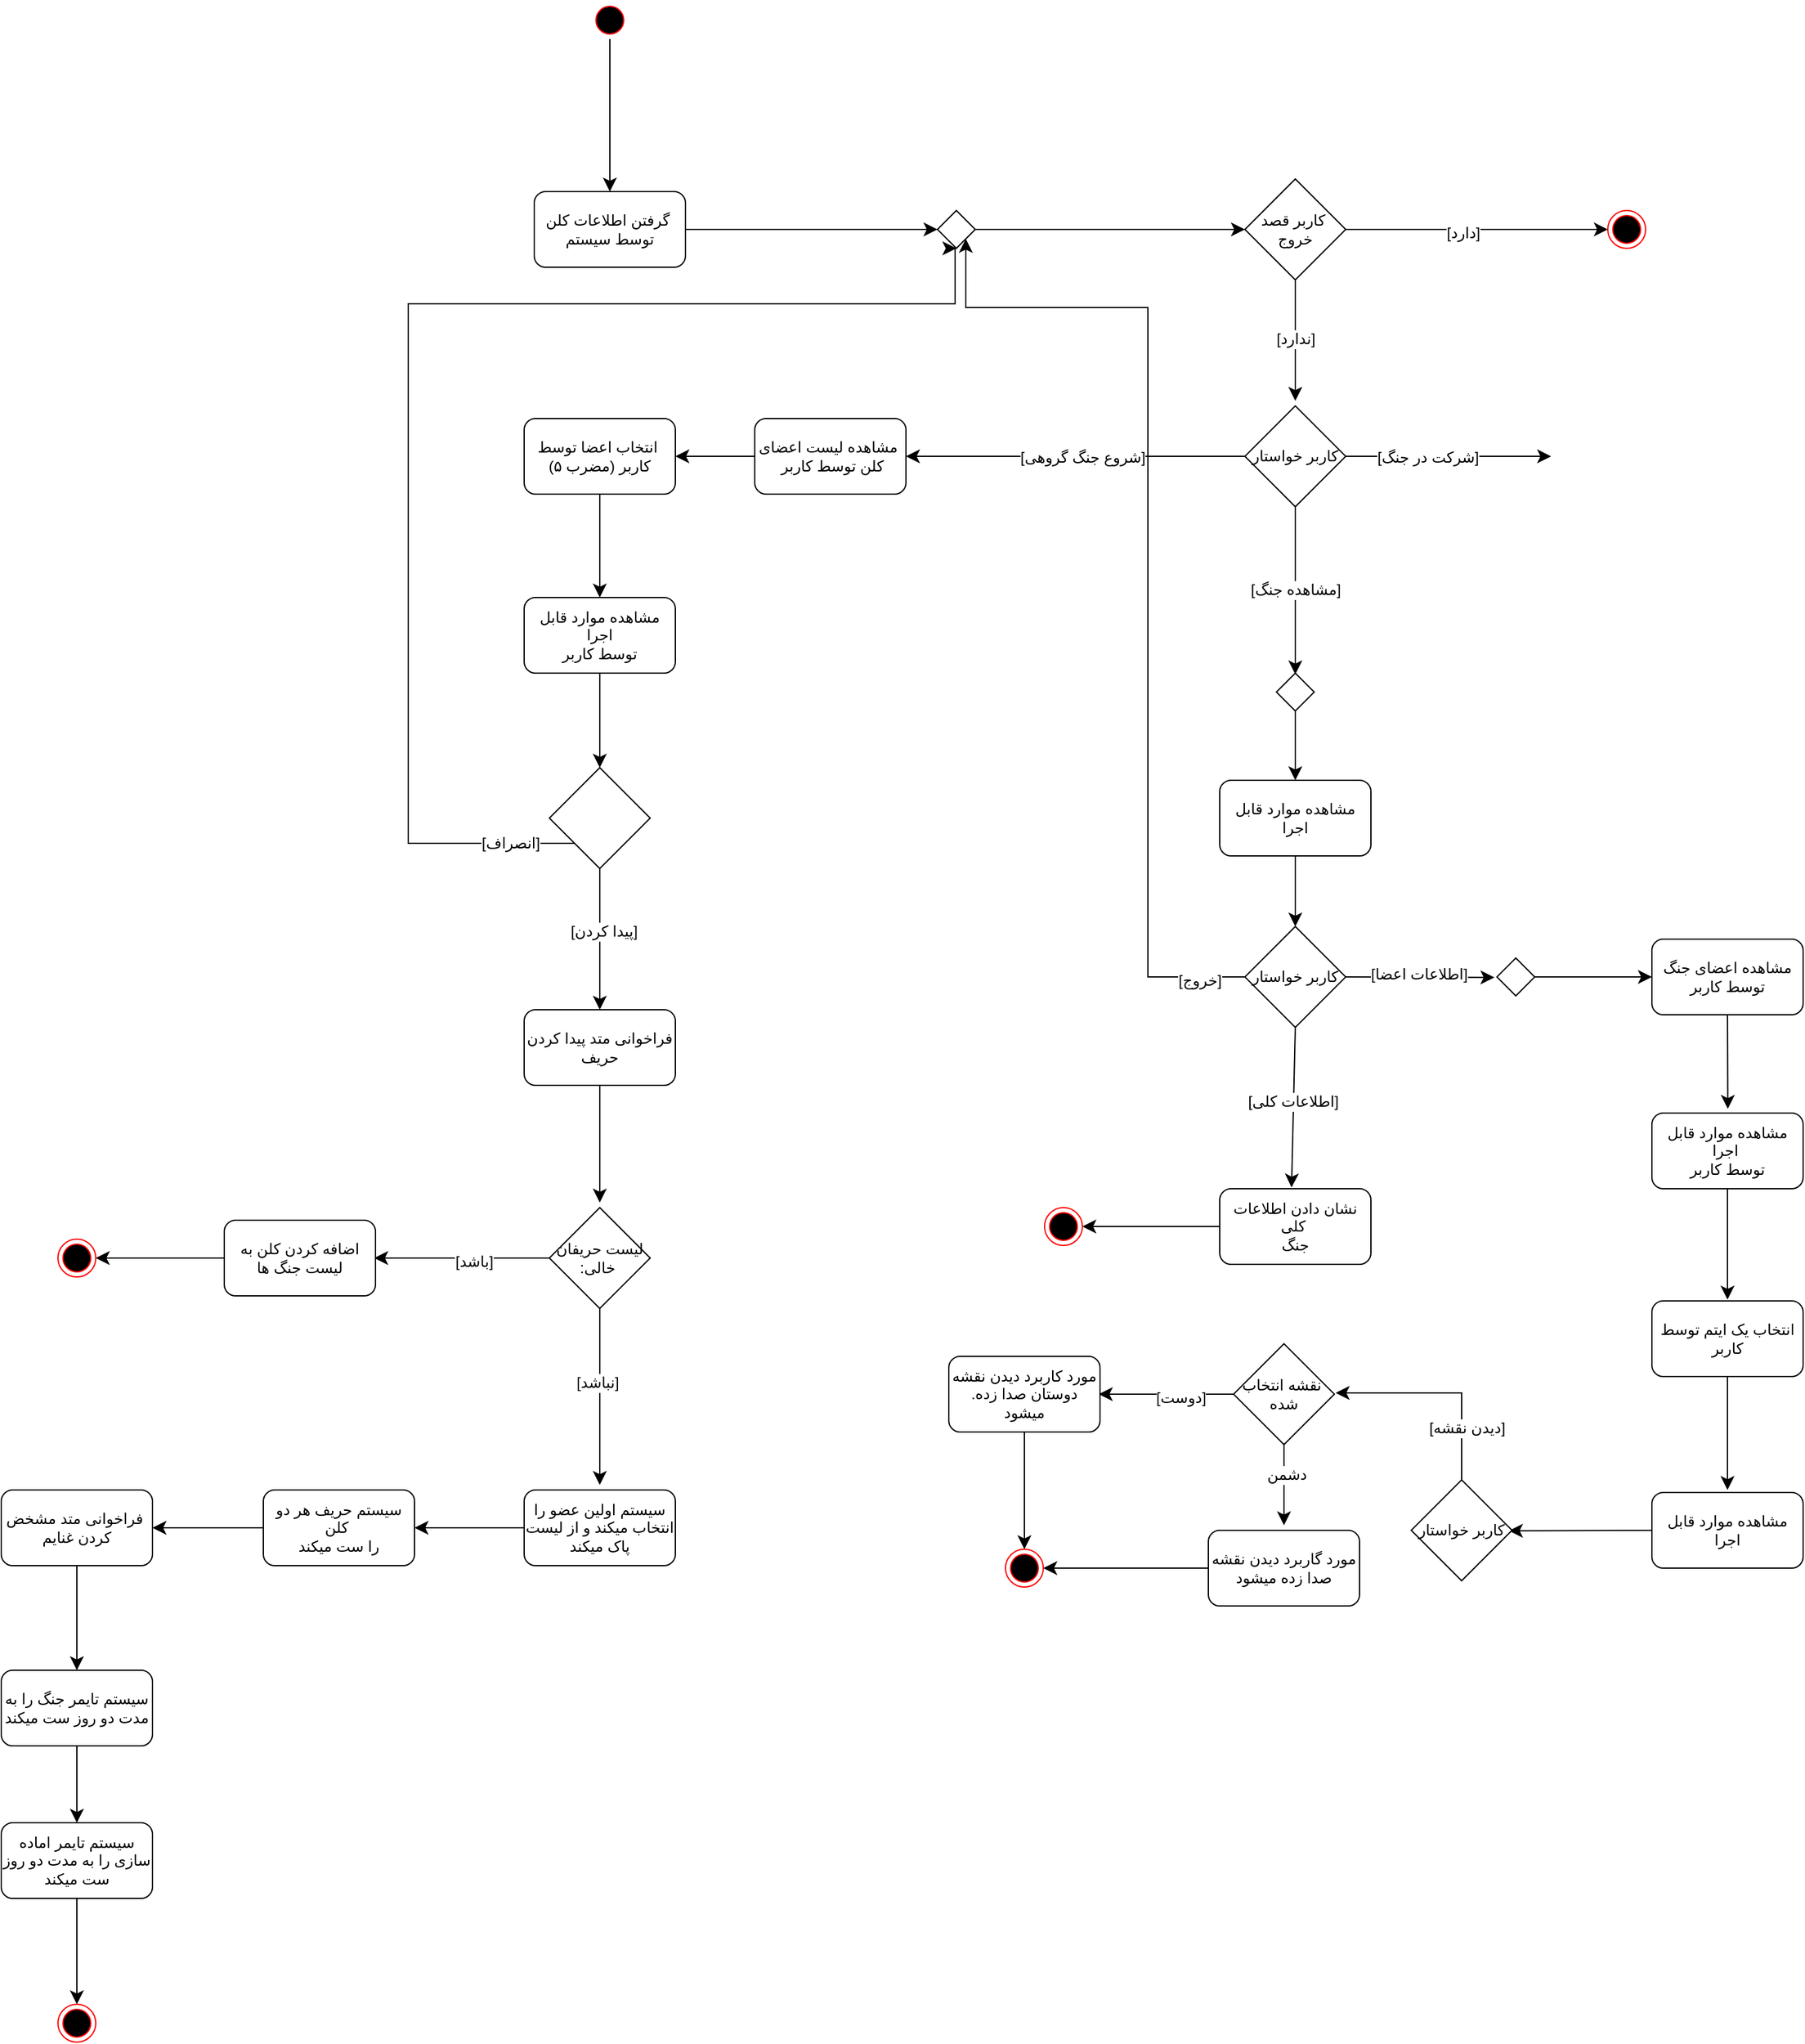 <mxfile version="24.8.6" pages="4">
  <diagram id="P7tXlXwVU7sVLnKO-C5T" name="Page-4">
    <mxGraphModel dx="3458" dy="2045" grid="0" gridSize="10" guides="1" tooltips="1" connect="1" arrows="1" fold="1" page="0" pageScale="1" pageWidth="850" pageHeight="1100" math="0" shadow="0">
      <root>
        <mxCell id="0" />
        <mxCell id="1" parent="0" />
        <mxCell id="JlS-tcVNOVCzt9gDtFWv-38" style="edgeStyle=none;curved=1;rounded=0;orthogonalLoop=1;jettySize=auto;html=1;exitX=1;exitY=0.5;exitDx=0;exitDy=0;entryX=0;entryY=0.5;entryDx=0;entryDy=0;fontSize=12;startSize=8;endSize=8;" edge="1" parent="1" source="JlS-tcVNOVCzt9gDtFWv-1" target="JlS-tcVNOVCzt9gDtFWv-8">
          <mxGeometry relative="1" as="geometry" />
        </mxCell>
        <mxCell id="JlS-tcVNOVCzt9gDtFWv-1" value="گرفتن اطلاعات کلن&amp;nbsp;&lt;div&gt;توسط سیستم&lt;/div&gt;" style="rounded=1;whiteSpace=wrap;html=1;" vertex="1" parent="1">
          <mxGeometry x="-529" y="-108" width="120" height="60" as="geometry" />
        </mxCell>
        <mxCell id="JlS-tcVNOVCzt9gDtFWv-12" style="edgeStyle=none;curved=1;rounded=0;orthogonalLoop=1;jettySize=auto;html=1;exitX=0.5;exitY=1;exitDx=0;exitDy=0;fontSize=12;startSize=8;endSize=8;" edge="1" parent="1" source="JlS-tcVNOVCzt9gDtFWv-2">
          <mxGeometry relative="1" as="geometry">
            <mxPoint x="75" y="58" as="targetPoint" />
          </mxGeometry>
        </mxCell>
        <mxCell id="JlS-tcVNOVCzt9gDtFWv-13" value="[ندارد]" style="edgeLabel;html=1;align=center;verticalAlign=middle;resizable=0;points=[];fontSize=12;" vertex="1" connectable="0" parent="JlS-tcVNOVCzt9gDtFWv-12">
          <mxGeometry x="-0.031" y="1" relative="1" as="geometry">
            <mxPoint x="-1" as="offset" />
          </mxGeometry>
        </mxCell>
        <mxCell id="JlS-tcVNOVCzt9gDtFWv-14" style="edgeStyle=none;curved=1;rounded=0;orthogonalLoop=1;jettySize=auto;html=1;exitX=1;exitY=0.5;exitDx=0;exitDy=0;fontSize=12;startSize=8;endSize=8;entryX=0;entryY=0.5;entryDx=0;entryDy=0;" edge="1" parent="1" source="JlS-tcVNOVCzt9gDtFWv-2" target="JlS-tcVNOVCzt9gDtFWv-6">
          <mxGeometry relative="1" as="geometry">
            <mxPoint x="183" y="57" as="targetPoint" />
          </mxGeometry>
        </mxCell>
        <mxCell id="JlS-tcVNOVCzt9gDtFWv-17" value="[دارد]" style="edgeLabel;html=1;align=center;verticalAlign=middle;resizable=0;points=[];fontSize=12;" vertex="1" connectable="0" parent="JlS-tcVNOVCzt9gDtFWv-14">
          <mxGeometry x="-0.11" y="-3" relative="1" as="geometry">
            <mxPoint as="offset" />
          </mxGeometry>
        </mxCell>
        <mxCell id="JlS-tcVNOVCzt9gDtFWv-2" value="کاربر قصد&amp;nbsp;&lt;div&gt;خروج&lt;/div&gt;" style="rhombus;whiteSpace=wrap;html=1;" vertex="1" parent="1">
          <mxGeometry x="35" y="-118" width="80" height="80" as="geometry" />
        </mxCell>
        <mxCell id="JlS-tcVNOVCzt9gDtFWv-10" style="edgeStyle=none;curved=1;rounded=0;orthogonalLoop=1;jettySize=auto;html=1;exitX=0.5;exitY=1;exitDx=0;exitDy=0;entryX=0.5;entryY=0;entryDx=0;entryDy=0;fontSize=12;startSize=8;endSize=8;" edge="1" parent="1" source="JlS-tcVNOVCzt9gDtFWv-3" target="JlS-tcVNOVCzt9gDtFWv-1">
          <mxGeometry relative="1" as="geometry" />
        </mxCell>
        <mxCell id="JlS-tcVNOVCzt9gDtFWv-3" value="" style="ellipse;html=1;shape=startState;fillColor=#000000;strokeColor=#ff0000;" vertex="1" parent="1">
          <mxGeometry x="-484" y="-259" width="30" height="30" as="geometry" />
        </mxCell>
        <mxCell id="JlS-tcVNOVCzt9gDtFWv-6" value="" style="ellipse;html=1;shape=endState;fillColor=#000000;strokeColor=#ff0000;" vertex="1" parent="1">
          <mxGeometry x="323" y="-93" width="30" height="30" as="geometry" />
        </mxCell>
        <mxCell id="JlS-tcVNOVCzt9gDtFWv-39" style="edgeStyle=none;curved=1;rounded=0;orthogonalLoop=1;jettySize=auto;html=1;exitX=1;exitY=0.5;exitDx=0;exitDy=0;fontSize=12;startSize=8;endSize=8;" edge="1" parent="1" source="JlS-tcVNOVCzt9gDtFWv-8" target="JlS-tcVNOVCzt9gDtFWv-2">
          <mxGeometry relative="1" as="geometry" />
        </mxCell>
        <mxCell id="JlS-tcVNOVCzt9gDtFWv-8" value="" style="rhombus;" vertex="1" parent="1">
          <mxGeometry x="-209" y="-93" width="30" height="30" as="geometry" />
        </mxCell>
        <mxCell id="JlS-tcVNOVCzt9gDtFWv-28" style="edgeStyle=none;curved=1;rounded=0;orthogonalLoop=1;jettySize=auto;html=1;exitX=0;exitY=0.5;exitDx=0;exitDy=0;entryX=1;entryY=0.5;entryDx=0;entryDy=0;fontSize=12;startSize=8;endSize=8;" edge="1" parent="1" source="JlS-tcVNOVCzt9gDtFWv-11" target="JlS-tcVNOVCzt9gDtFWv-27">
          <mxGeometry relative="1" as="geometry" />
        </mxCell>
        <mxCell id="JlS-tcVNOVCzt9gDtFWv-11" value="مشاهده لیست اعضای&amp;nbsp;&lt;div&gt;&amp;nbsp;کلن توسط کاربر&lt;/div&gt;" style="rounded=1;whiteSpace=wrap;html=1;" vertex="1" parent="1">
          <mxGeometry x="-354" y="72" width="120" height="60" as="geometry" />
        </mxCell>
        <mxCell id="JlS-tcVNOVCzt9gDtFWv-20" style="edgeStyle=none;curved=1;rounded=0;orthogonalLoop=1;jettySize=auto;html=1;exitX=0;exitY=0.5;exitDx=0;exitDy=0;fontSize=12;startSize=8;endSize=8;entryX=1;entryY=0.5;entryDx=0;entryDy=0;" edge="1" parent="1" source="JlS-tcVNOVCzt9gDtFWv-19" target="JlS-tcVNOVCzt9gDtFWv-11">
          <mxGeometry relative="1" as="geometry">
            <mxPoint x="-113" y="102" as="targetPoint" />
          </mxGeometry>
        </mxCell>
        <mxCell id="JlS-tcVNOVCzt9gDtFWv-21" value="[شروع جنگ گروهی]" style="edgeLabel;html=1;align=center;verticalAlign=middle;resizable=0;points=[];fontSize=12;" vertex="1" connectable="0" parent="JlS-tcVNOVCzt9gDtFWv-20">
          <mxGeometry x="-0.041" y="1" relative="1" as="geometry">
            <mxPoint as="offset" />
          </mxGeometry>
        </mxCell>
        <mxCell id="JlS-tcVNOVCzt9gDtFWv-22" style="edgeStyle=none;curved=1;rounded=0;orthogonalLoop=1;jettySize=auto;html=1;exitX=0.5;exitY=1;exitDx=0;exitDy=0;fontSize=12;startSize=8;endSize=8;" edge="1" parent="1" source="JlS-tcVNOVCzt9gDtFWv-19">
          <mxGeometry relative="1" as="geometry">
            <mxPoint x="75" y="275" as="targetPoint" />
          </mxGeometry>
        </mxCell>
        <mxCell id="JlS-tcVNOVCzt9gDtFWv-23" value="[مشاهده جنگ]" style="edgeLabel;html=1;align=center;verticalAlign=middle;resizable=0;points=[];fontSize=12;" vertex="1" connectable="0" parent="JlS-tcVNOVCzt9gDtFWv-22">
          <mxGeometry x="-0.007" relative="1" as="geometry">
            <mxPoint as="offset" />
          </mxGeometry>
        </mxCell>
        <mxCell id="JlS-tcVNOVCzt9gDtFWv-24" style="edgeStyle=none;curved=1;rounded=0;orthogonalLoop=1;jettySize=auto;html=1;exitX=1;exitY=0.5;exitDx=0;exitDy=0;fontSize=12;startSize=8;endSize=8;" edge="1" parent="1" source="JlS-tcVNOVCzt9gDtFWv-19">
          <mxGeometry relative="1" as="geometry">
            <mxPoint x="278" y="102" as="targetPoint" />
          </mxGeometry>
        </mxCell>
        <mxCell id="JlS-tcVNOVCzt9gDtFWv-25" value="[شرکت در جنگ]" style="edgeLabel;html=1;align=center;verticalAlign=middle;resizable=0;points=[];fontSize=12;" vertex="1" connectable="0" parent="JlS-tcVNOVCzt9gDtFWv-24">
          <mxGeometry x="-0.203" y="-1" relative="1" as="geometry">
            <mxPoint as="offset" />
          </mxGeometry>
        </mxCell>
        <mxCell id="JlS-tcVNOVCzt9gDtFWv-19" value="کاربر خواستار" style="rhombus;whiteSpace=wrap;html=1;" vertex="1" parent="1">
          <mxGeometry x="35" y="62" width="80" height="80" as="geometry" />
        </mxCell>
        <mxCell id="JlS-tcVNOVCzt9gDtFWv-30" style="edgeStyle=none;curved=1;rounded=0;orthogonalLoop=1;jettySize=auto;html=1;exitX=0.5;exitY=1;exitDx=0;exitDy=0;entryX=0.5;entryY=0;entryDx=0;entryDy=0;fontSize=12;startSize=8;endSize=8;" edge="1" parent="1" source="JlS-tcVNOVCzt9gDtFWv-27" target="JlS-tcVNOVCzt9gDtFWv-29">
          <mxGeometry relative="1" as="geometry" />
        </mxCell>
        <mxCell id="JlS-tcVNOVCzt9gDtFWv-27" value="انتخاب اعضا توسط&amp;nbsp;&lt;div&gt;کاربر (مضرب ۵)&lt;/div&gt;" style="rounded=1;whiteSpace=wrap;html=1;" vertex="1" parent="1">
          <mxGeometry x="-537" y="72" width="120" height="60" as="geometry" />
        </mxCell>
        <mxCell id="JlS-tcVNOVCzt9gDtFWv-32" style="edgeStyle=none;curved=1;rounded=0;orthogonalLoop=1;jettySize=auto;html=1;exitX=0.5;exitY=1;exitDx=0;exitDy=0;entryX=0.5;entryY=0;entryDx=0;entryDy=0;fontSize=12;startSize=8;endSize=8;" edge="1" parent="1" source="JlS-tcVNOVCzt9gDtFWv-29" target="JlS-tcVNOVCzt9gDtFWv-31">
          <mxGeometry relative="1" as="geometry" />
        </mxCell>
        <mxCell id="JlS-tcVNOVCzt9gDtFWv-29" value="مشاهده موارد قابل اجرا&lt;div&gt;توسط کاربر&lt;/div&gt;" style="rounded=1;whiteSpace=wrap;html=1;" vertex="1" parent="1">
          <mxGeometry x="-537" y="214" width="120" height="60" as="geometry" />
        </mxCell>
        <mxCell id="JlS-tcVNOVCzt9gDtFWv-33" style="edgeStyle=orthogonalEdgeStyle;rounded=0;orthogonalLoop=1;jettySize=auto;html=1;exitX=0;exitY=1;exitDx=0;exitDy=0;fontSize=12;startSize=8;endSize=8;entryX=0.5;entryY=1;entryDx=0;entryDy=0;" edge="1" parent="1" source="JlS-tcVNOVCzt9gDtFWv-31" target="JlS-tcVNOVCzt9gDtFWv-8">
          <mxGeometry relative="1" as="geometry">
            <mxPoint x="-187" y="-58" as="targetPoint" />
            <Array as="points">
              <mxPoint x="-629" y="409" />
              <mxPoint x="-629" y="-19" />
              <mxPoint x="-195" y="-19" />
            </Array>
          </mxGeometry>
        </mxCell>
        <mxCell id="JlS-tcVNOVCzt9gDtFWv-40" value="[انصراف]" style="edgeLabel;html=1;align=center;verticalAlign=middle;resizable=0;points=[];fontSize=12;" vertex="1" connectable="0" parent="JlS-tcVNOVCzt9gDtFWv-33">
          <mxGeometry x="-0.902" relative="1" as="geometry">
            <mxPoint as="offset" />
          </mxGeometry>
        </mxCell>
        <mxCell id="JlS-tcVNOVCzt9gDtFWv-42" style="edgeStyle=none;curved=1;rounded=0;orthogonalLoop=1;jettySize=auto;html=1;exitX=0.5;exitY=1;exitDx=0;exitDy=0;fontSize=12;startSize=8;endSize=8;entryX=0.5;entryY=0;entryDx=0;entryDy=0;" edge="1" parent="1" source="JlS-tcVNOVCzt9gDtFWv-31" target="JlS-tcVNOVCzt9gDtFWv-44">
          <mxGeometry relative="1" as="geometry">
            <mxPoint x="-477" y="537" as="targetPoint" />
          </mxGeometry>
        </mxCell>
        <mxCell id="JlS-tcVNOVCzt9gDtFWv-43" value="[پیدا کردن]" style="edgeLabel;html=1;align=center;verticalAlign=middle;resizable=0;points=[];fontSize=12;" vertex="1" connectable="0" parent="JlS-tcVNOVCzt9gDtFWv-42">
          <mxGeometry x="-0.111" y="3" relative="1" as="geometry">
            <mxPoint as="offset" />
          </mxGeometry>
        </mxCell>
        <mxCell id="JlS-tcVNOVCzt9gDtFWv-31" value="" style="rhombus;whiteSpace=wrap;html=1;" vertex="1" parent="1">
          <mxGeometry x="-517" y="349" width="80" height="80" as="geometry" />
        </mxCell>
        <mxCell id="JlS-tcVNOVCzt9gDtFWv-45" style="edgeStyle=none;curved=1;rounded=0;orthogonalLoop=1;jettySize=auto;html=1;exitX=0.5;exitY=1;exitDx=0;exitDy=0;fontSize=12;startSize=8;endSize=8;" edge="1" parent="1" source="JlS-tcVNOVCzt9gDtFWv-44">
          <mxGeometry relative="1" as="geometry">
            <mxPoint x="-477" y="694" as="targetPoint" />
          </mxGeometry>
        </mxCell>
        <mxCell id="JlS-tcVNOVCzt9gDtFWv-44" value="فراخوانی متد پیدا کردن حریف" style="rounded=1;whiteSpace=wrap;html=1;" vertex="1" parent="1">
          <mxGeometry x="-537" y="541" width="120" height="60" as="geometry" />
        </mxCell>
        <mxCell id="JlS-tcVNOVCzt9gDtFWv-48" style="edgeStyle=none;curved=1;rounded=0;orthogonalLoop=1;jettySize=auto;html=1;exitX=0;exitY=0.5;exitDx=0;exitDy=0;fontSize=12;startSize=8;endSize=8;" edge="1" parent="1" source="JlS-tcVNOVCzt9gDtFWv-46">
          <mxGeometry relative="1" as="geometry">
            <mxPoint x="-656" y="738" as="targetPoint" />
          </mxGeometry>
        </mxCell>
        <mxCell id="JlS-tcVNOVCzt9gDtFWv-49" value="[باشد]" style="edgeLabel;html=1;align=center;verticalAlign=middle;resizable=0;points=[];fontSize=12;" vertex="1" connectable="0" parent="JlS-tcVNOVCzt9gDtFWv-48">
          <mxGeometry x="-0.137" y="3" relative="1" as="geometry">
            <mxPoint as="offset" />
          </mxGeometry>
        </mxCell>
        <mxCell id="JlS-tcVNOVCzt9gDtFWv-50" style="edgeStyle=none;curved=1;rounded=0;orthogonalLoop=1;jettySize=auto;html=1;exitX=0.5;exitY=1;exitDx=0;exitDy=0;fontSize=12;startSize=8;endSize=8;" edge="1" parent="1" source="JlS-tcVNOVCzt9gDtFWv-46">
          <mxGeometry relative="1" as="geometry">
            <mxPoint x="-477" y="918" as="targetPoint" />
          </mxGeometry>
        </mxCell>
        <mxCell id="JlS-tcVNOVCzt9gDtFWv-51" value="[نباشد]" style="edgeLabel;html=1;align=center;verticalAlign=middle;resizable=0;points=[];fontSize=12;" vertex="1" connectable="0" parent="JlS-tcVNOVCzt9gDtFWv-50">
          <mxGeometry x="-0.157" y="-2" relative="1" as="geometry">
            <mxPoint as="offset" />
          </mxGeometry>
        </mxCell>
        <mxCell id="JlS-tcVNOVCzt9gDtFWv-46" value="لیست حریفان&lt;div&gt;:خالی&amp;nbsp;&lt;/div&gt;" style="rhombus;whiteSpace=wrap;html=1;" vertex="1" parent="1">
          <mxGeometry x="-517" y="698" width="80" height="80" as="geometry" />
        </mxCell>
        <mxCell id="JlS-tcVNOVCzt9gDtFWv-53" style="edgeStyle=none;curved=1;rounded=0;orthogonalLoop=1;jettySize=auto;html=1;exitX=0;exitY=0.5;exitDx=0;exitDy=0;fontSize=12;startSize=8;endSize=8;" edge="1" parent="1" source="JlS-tcVNOVCzt9gDtFWv-52">
          <mxGeometry relative="1" as="geometry">
            <mxPoint x="-877" y="738" as="targetPoint" />
          </mxGeometry>
        </mxCell>
        <mxCell id="JlS-tcVNOVCzt9gDtFWv-52" value="اضافه کردن کلن به لیست جنگ ها" style="rounded=1;whiteSpace=wrap;html=1;" vertex="1" parent="1">
          <mxGeometry x="-775" y="708" width="120" height="60" as="geometry" />
        </mxCell>
        <mxCell id="JlS-tcVNOVCzt9gDtFWv-54" value="" style="ellipse;html=1;shape=endState;fillColor=#000000;strokeColor=#ff0000;" vertex="1" parent="1">
          <mxGeometry x="-907" y="723" width="30" height="30" as="geometry" />
        </mxCell>
        <mxCell id="JlS-tcVNOVCzt9gDtFWv-57" style="edgeStyle=none;curved=1;rounded=0;orthogonalLoop=1;jettySize=auto;html=1;exitX=0;exitY=0.5;exitDx=0;exitDy=0;entryX=1;entryY=0.5;entryDx=0;entryDy=0;fontSize=12;startSize=8;endSize=8;" edge="1" parent="1" source="JlS-tcVNOVCzt9gDtFWv-55" target="JlS-tcVNOVCzt9gDtFWv-56">
          <mxGeometry relative="1" as="geometry" />
        </mxCell>
        <mxCell id="JlS-tcVNOVCzt9gDtFWv-55" value="سیستم اولین عضو را انتخاب میکند و از لیست پاک میکند" style="rounded=1;whiteSpace=wrap;html=1;" vertex="1" parent="1">
          <mxGeometry x="-537" y="922" width="120" height="60" as="geometry" />
        </mxCell>
        <mxCell id="JlS-tcVNOVCzt9gDtFWv-59" style="edgeStyle=none;curved=1;rounded=0;orthogonalLoop=1;jettySize=auto;html=1;exitX=0;exitY=0.5;exitDx=0;exitDy=0;entryX=1;entryY=0.5;entryDx=0;entryDy=0;fontSize=12;startSize=8;endSize=8;" edge="1" parent="1" source="JlS-tcVNOVCzt9gDtFWv-56" target="JlS-tcVNOVCzt9gDtFWv-58">
          <mxGeometry relative="1" as="geometry" />
        </mxCell>
        <mxCell id="JlS-tcVNOVCzt9gDtFWv-56" value="سیستم حریف هر دو کلن&amp;nbsp;&lt;div&gt;را ست میکند&lt;/div&gt;" style="rounded=1;whiteSpace=wrap;html=1;" vertex="1" parent="1">
          <mxGeometry x="-744" y="922" width="120" height="60" as="geometry" />
        </mxCell>
        <mxCell id="JlS-tcVNOVCzt9gDtFWv-64" style="edgeStyle=none;curved=1;rounded=0;orthogonalLoop=1;jettySize=auto;html=1;exitX=0.5;exitY=1;exitDx=0;exitDy=0;entryX=0.5;entryY=0;entryDx=0;entryDy=0;fontSize=12;startSize=8;endSize=8;" edge="1" parent="1" source="JlS-tcVNOVCzt9gDtFWv-58" target="JlS-tcVNOVCzt9gDtFWv-62">
          <mxGeometry relative="1" as="geometry" />
        </mxCell>
        <mxCell id="JlS-tcVNOVCzt9gDtFWv-58" value="فراخوانی متد مشخض&amp;nbsp;&lt;div&gt;کردن غنایم&lt;/div&gt;" style="rounded=1;whiteSpace=wrap;html=1;" vertex="1" parent="1">
          <mxGeometry x="-952" y="922" width="120" height="60" as="geometry" />
        </mxCell>
        <mxCell id="JlS-tcVNOVCzt9gDtFWv-66" style="edgeStyle=none;curved=1;rounded=0;orthogonalLoop=1;jettySize=auto;html=1;exitX=0.5;exitY=1;exitDx=0;exitDy=0;entryX=0.5;entryY=0;entryDx=0;entryDy=0;fontSize=12;startSize=8;endSize=8;" edge="1" parent="1" source="JlS-tcVNOVCzt9gDtFWv-62" target="JlS-tcVNOVCzt9gDtFWv-65">
          <mxGeometry relative="1" as="geometry" />
        </mxCell>
        <mxCell id="JlS-tcVNOVCzt9gDtFWv-62" value="سیستم تایمر جنگ را به مدت دو روز ست میکند" style="rounded=1;whiteSpace=wrap;html=1;" vertex="1" parent="1">
          <mxGeometry x="-952" y="1065" width="120" height="60" as="geometry" />
        </mxCell>
        <mxCell id="JlS-tcVNOVCzt9gDtFWv-69" style="edgeStyle=none;curved=1;rounded=0;orthogonalLoop=1;jettySize=auto;html=1;exitX=0.5;exitY=1;exitDx=0;exitDy=0;fontSize=12;startSize=8;endSize=8;" edge="1" parent="1" source="JlS-tcVNOVCzt9gDtFWv-65" target="JlS-tcVNOVCzt9gDtFWv-68">
          <mxGeometry relative="1" as="geometry" />
        </mxCell>
        <mxCell id="JlS-tcVNOVCzt9gDtFWv-65" value="سیستم تایمر اماده سازی را به مدت دو روز ست میکند" style="rounded=1;whiteSpace=wrap;html=1;" vertex="1" parent="1">
          <mxGeometry x="-952" y="1186" width="120" height="60" as="geometry" />
        </mxCell>
        <mxCell id="JlS-tcVNOVCzt9gDtFWv-68" value="" style="ellipse;html=1;shape=endState;fillColor=#000000;strokeColor=#ff0000;" vertex="1" parent="1">
          <mxGeometry x="-907" y="1330" width="30" height="30" as="geometry" />
        </mxCell>
        <mxCell id="JlS-tcVNOVCzt9gDtFWv-83" style="edgeStyle=none;curved=1;rounded=0;orthogonalLoop=1;jettySize=auto;html=1;exitX=0.5;exitY=1;exitDx=0;exitDy=0;entryX=0.5;entryY=0;entryDx=0;entryDy=0;fontSize=12;startSize=8;endSize=8;" edge="1" parent="1" source="JlS-tcVNOVCzt9gDtFWv-70" target="JlS-tcVNOVCzt9gDtFWv-72">
          <mxGeometry relative="1" as="geometry" />
        </mxCell>
        <mxCell id="JlS-tcVNOVCzt9gDtFWv-70" value="مشاهده موارد قابل اجرا" style="rounded=1;whiteSpace=wrap;html=1;" vertex="1" parent="1">
          <mxGeometry x="15" y="359" width="120" height="60" as="geometry" />
        </mxCell>
        <mxCell id="JlS-tcVNOVCzt9gDtFWv-73" style="edgeStyle=orthogonalEdgeStyle;rounded=0;orthogonalLoop=1;jettySize=auto;html=1;exitX=0;exitY=0.5;exitDx=0;exitDy=0;fontSize=12;startSize=8;endSize=8;entryX=1;entryY=1;entryDx=0;entryDy=0;" edge="1" parent="1" source="JlS-tcVNOVCzt9gDtFWv-72" target="JlS-tcVNOVCzt9gDtFWv-8">
          <mxGeometry relative="1" as="geometry">
            <mxPoint x="-119" y="446" as="targetPoint" />
            <Array as="points">
              <mxPoint x="-42" y="515" />
              <mxPoint x="-42" y="-16" />
              <mxPoint x="-186" y="-16" />
            </Array>
          </mxGeometry>
        </mxCell>
        <mxCell id="JlS-tcVNOVCzt9gDtFWv-78" value="[خروج]" style="edgeLabel;html=1;align=center;verticalAlign=middle;resizable=0;points=[];fontSize=12;" vertex="1" connectable="0" parent="JlS-tcVNOVCzt9gDtFWv-73">
          <mxGeometry x="-0.909" y="3" relative="1" as="geometry">
            <mxPoint as="offset" />
          </mxGeometry>
        </mxCell>
        <mxCell id="JlS-tcVNOVCzt9gDtFWv-84" style="edgeStyle=none;curved=1;rounded=0;orthogonalLoop=1;jettySize=auto;html=1;exitX=0.5;exitY=1;exitDx=0;exitDy=0;fontSize=12;startSize=8;endSize=8;" edge="1" parent="1" source="JlS-tcVNOVCzt9gDtFWv-72">
          <mxGeometry relative="1" as="geometry">
            <mxPoint x="72" y="682" as="targetPoint" />
          </mxGeometry>
        </mxCell>
        <mxCell id="JlS-tcVNOVCzt9gDtFWv-85" value="[اطلاعات کلی]" style="edgeLabel;html=1;align=center;verticalAlign=middle;resizable=0;points=[];fontSize=12;" vertex="1" connectable="0" parent="JlS-tcVNOVCzt9gDtFWv-84">
          <mxGeometry x="-0.081" y="-1" relative="1" as="geometry">
            <mxPoint as="offset" />
          </mxGeometry>
        </mxCell>
        <mxCell id="JlS-tcVNOVCzt9gDtFWv-89" style="edgeStyle=none;curved=1;rounded=0;orthogonalLoop=1;jettySize=auto;html=1;exitX=1;exitY=0.5;exitDx=0;exitDy=0;fontSize=12;startSize=8;endSize=8;" edge="1" parent="1" source="JlS-tcVNOVCzt9gDtFWv-72">
          <mxGeometry relative="1" as="geometry">
            <mxPoint x="233" y="515.421" as="targetPoint" />
          </mxGeometry>
        </mxCell>
        <mxCell id="JlS-tcVNOVCzt9gDtFWv-90" value="[اطلاعات اعضا]" style="edgeLabel;html=1;align=center;verticalAlign=middle;resizable=0;points=[];fontSize=12;" vertex="1" connectable="0" parent="JlS-tcVNOVCzt9gDtFWv-89">
          <mxGeometry x="-0.017" y="2" relative="1" as="geometry">
            <mxPoint as="offset" />
          </mxGeometry>
        </mxCell>
        <mxCell id="JlS-tcVNOVCzt9gDtFWv-72" value="کاربر خواستار" style="rhombus;whiteSpace=wrap;html=1;" vertex="1" parent="1">
          <mxGeometry x="35" y="475" width="80" height="80" as="geometry" />
        </mxCell>
        <mxCell id="JlS-tcVNOVCzt9gDtFWv-82" style="edgeStyle=none;curved=1;rounded=0;orthogonalLoop=1;jettySize=auto;html=1;entryX=0.5;entryY=0;entryDx=0;entryDy=0;fontSize=12;startSize=8;endSize=8;" edge="1" parent="1" source="JlS-tcVNOVCzt9gDtFWv-79" target="JlS-tcVNOVCzt9gDtFWv-70">
          <mxGeometry relative="1" as="geometry" />
        </mxCell>
        <mxCell id="JlS-tcVNOVCzt9gDtFWv-79" value="" style="rhombus;" vertex="1" parent="1">
          <mxGeometry x="60" y="274" width="30" height="30" as="geometry" />
        </mxCell>
        <mxCell id="JlS-tcVNOVCzt9gDtFWv-87" style="edgeStyle=none;curved=1;rounded=0;orthogonalLoop=1;jettySize=auto;html=1;exitX=0;exitY=0.5;exitDx=0;exitDy=0;fontSize=12;startSize=8;endSize=8;entryX=1;entryY=0.5;entryDx=0;entryDy=0;" edge="1" parent="1" source="JlS-tcVNOVCzt9gDtFWv-86" target="JlS-tcVNOVCzt9gDtFWv-88">
          <mxGeometry relative="1" as="geometry">
            <mxPoint x="-89.105" y="713.316" as="targetPoint" />
          </mxGeometry>
        </mxCell>
        <mxCell id="JlS-tcVNOVCzt9gDtFWv-86" value="نشان دادن اطلاعات کلی&amp;nbsp;&lt;div&gt;جنگ&lt;/div&gt;" style="rounded=1;whiteSpace=wrap;html=1;" vertex="1" parent="1">
          <mxGeometry x="15" y="683" width="120" height="60" as="geometry" />
        </mxCell>
        <mxCell id="JlS-tcVNOVCzt9gDtFWv-88" value="" style="ellipse;html=1;shape=endState;fillColor=#000000;strokeColor=#ff0000;" vertex="1" parent="1">
          <mxGeometry x="-124" y="698" width="30" height="30" as="geometry" />
        </mxCell>
        <mxCell id="JlS-tcVNOVCzt9gDtFWv-93" style="edgeStyle=none;curved=1;rounded=0;orthogonalLoop=1;jettySize=auto;html=1;exitX=1;exitY=0.5;exitDx=0;exitDy=0;entryX=0;entryY=0.5;entryDx=0;entryDy=0;fontSize=12;startSize=8;endSize=8;" edge="1" parent="1" source="JlS-tcVNOVCzt9gDtFWv-91" target="JlS-tcVNOVCzt9gDtFWv-92">
          <mxGeometry relative="1" as="geometry" />
        </mxCell>
        <mxCell id="JlS-tcVNOVCzt9gDtFWv-91" value="" style="rhombus;" vertex="1" parent="1">
          <mxGeometry x="235" y="500" width="30" height="30" as="geometry" />
        </mxCell>
        <mxCell id="JlS-tcVNOVCzt9gDtFWv-94" style="edgeStyle=none;curved=1;rounded=0;orthogonalLoop=1;jettySize=auto;html=1;exitX=0.5;exitY=1;exitDx=0;exitDy=0;fontSize=12;startSize=8;endSize=8;" edge="1" parent="1" source="JlS-tcVNOVCzt9gDtFWv-92">
          <mxGeometry relative="1" as="geometry">
            <mxPoint x="418.263" y="619.632" as="targetPoint" />
          </mxGeometry>
        </mxCell>
        <mxCell id="JlS-tcVNOVCzt9gDtFWv-92" value="مشاهده اعضای جنگ&lt;div&gt;توسط کاربر&lt;/div&gt;" style="rounded=1;whiteSpace=wrap;html=1;" vertex="1" parent="1">
          <mxGeometry x="358" y="485" width="120" height="60" as="geometry" />
        </mxCell>
        <mxCell id="JlS-tcVNOVCzt9gDtFWv-97" style="edgeStyle=none;curved=1;rounded=0;orthogonalLoop=1;jettySize=auto;html=1;exitX=0.5;exitY=1;exitDx=0;exitDy=0;entryX=0.5;entryY=0;entryDx=0;entryDy=0;fontSize=12;startSize=8;endSize=8;" edge="1" parent="1" source="JlS-tcVNOVCzt9gDtFWv-95">
          <mxGeometry relative="1" as="geometry">
            <mxPoint x="418" y="771" as="targetPoint" />
          </mxGeometry>
        </mxCell>
        <mxCell id="JlS-tcVNOVCzt9gDtFWv-95" value="مشاهده موارد قابل اجرا&amp;nbsp;&lt;div&gt;توسط کاربر&lt;/div&gt;" style="rounded=1;whiteSpace=wrap;html=1;" vertex="1" parent="1">
          <mxGeometry x="358" y="623" width="120" height="60" as="geometry" />
        </mxCell>
        <mxCell id="JlS-tcVNOVCzt9gDtFWv-105" style="edgeStyle=none;curved=1;rounded=0;orthogonalLoop=1;jettySize=auto;html=1;exitX=0.5;exitY=1;exitDx=0;exitDy=0;entryX=0.5;entryY=0;entryDx=0;entryDy=0;fontSize=12;startSize=8;endSize=8;" edge="1" parent="1" source="JlS-tcVNOVCzt9gDtFWv-103">
          <mxGeometry relative="1" as="geometry">
            <mxPoint x="418" y="922" as="targetPoint" />
          </mxGeometry>
        </mxCell>
        <mxCell id="JlS-tcVNOVCzt9gDtFWv-103" value="انتخاب یک ایتم توسط کاربر" style="rounded=1;whiteSpace=wrap;html=1;" vertex="1" parent="1">
          <mxGeometry x="358" y="772" width="120" height="60" as="geometry" />
        </mxCell>
        <mxCell id="JlS-tcVNOVCzt9gDtFWv-110" style="edgeStyle=none;curved=1;rounded=0;orthogonalLoop=1;jettySize=auto;html=1;exitX=0;exitY=0.5;exitDx=0;exitDy=0;fontSize=12;startSize=8;endSize=8;" edge="1" parent="1" source="JlS-tcVNOVCzt9gDtFWv-109">
          <mxGeometry relative="1" as="geometry">
            <mxPoint x="244.579" y="954.368" as="targetPoint" />
          </mxGeometry>
        </mxCell>
        <mxCell id="JlS-tcVNOVCzt9gDtFWv-109" value="مشاهده موارد قابل اجرا" style="rounded=1;whiteSpace=wrap;html=1;" vertex="1" parent="1">
          <mxGeometry x="358" y="924" width="120" height="60" as="geometry" />
        </mxCell>
        <mxCell id="JlS-tcVNOVCzt9gDtFWv-112" style="edgeStyle=orthogonalEdgeStyle;rounded=0;orthogonalLoop=1;jettySize=auto;html=1;exitX=0.5;exitY=0;exitDx=0;exitDy=0;fontSize=12;startSize=8;endSize=8;" edge="1" parent="1" source="JlS-tcVNOVCzt9gDtFWv-111">
          <mxGeometry relative="1" as="geometry">
            <mxPoint x="107" y="845" as="targetPoint" />
            <Array as="points">
              <mxPoint x="207" y="883" />
              <mxPoint x="207" y="883" />
            </Array>
          </mxGeometry>
        </mxCell>
        <mxCell id="JlS-tcVNOVCzt9gDtFWv-113" value="[دیدن نقشه]" style="edgeLabel;html=1;align=center;verticalAlign=middle;resizable=0;points=[];fontSize=12;" vertex="1" connectable="0" parent="JlS-tcVNOVCzt9gDtFWv-112">
          <mxGeometry x="-0.506" y="-4" relative="1" as="geometry">
            <mxPoint as="offset" />
          </mxGeometry>
        </mxCell>
        <mxCell id="JlS-tcVNOVCzt9gDtFWv-111" value="کاربر خواستار" style="rhombus;whiteSpace=wrap;html=1;" vertex="1" parent="1">
          <mxGeometry x="167" y="914" width="80" height="80" as="geometry" />
        </mxCell>
        <mxCell id="JlS-tcVNOVCzt9gDtFWv-115" style="edgeStyle=none;curved=1;rounded=0;orthogonalLoop=1;jettySize=auto;html=1;exitX=0;exitY=0.5;exitDx=0;exitDy=0;fontSize=12;startSize=8;endSize=8;" edge="1" parent="1" source="JlS-tcVNOVCzt9gDtFWv-114">
          <mxGeometry relative="1" as="geometry">
            <mxPoint x="-81" y="846" as="targetPoint" />
          </mxGeometry>
        </mxCell>
        <mxCell id="JlS-tcVNOVCzt9gDtFWv-117" value="[دوست]" style="edgeLabel;html=1;align=center;verticalAlign=middle;resizable=0;points=[];fontSize=12;" vertex="1" connectable="0" parent="JlS-tcVNOVCzt9gDtFWv-115">
          <mxGeometry x="-0.206" y="3" relative="1" as="geometry">
            <mxPoint as="offset" />
          </mxGeometry>
        </mxCell>
        <mxCell id="JlS-tcVNOVCzt9gDtFWv-119" style="edgeStyle=none;curved=1;rounded=0;orthogonalLoop=1;jettySize=auto;html=1;exitX=0.5;exitY=1;exitDx=0;exitDy=0;fontSize=12;startSize=8;endSize=8;" edge="1" parent="1" source="JlS-tcVNOVCzt9gDtFWv-114">
          <mxGeometry relative="1" as="geometry">
            <mxPoint x="66" y="950" as="targetPoint" />
          </mxGeometry>
        </mxCell>
        <mxCell id="JlS-tcVNOVCzt9gDtFWv-120" value="دشمن" style="edgeLabel;html=1;align=center;verticalAlign=middle;resizable=0;points=[];fontSize=12;" vertex="1" connectable="0" parent="JlS-tcVNOVCzt9gDtFWv-119">
          <mxGeometry x="-0.245" y="2" relative="1" as="geometry">
            <mxPoint as="offset" />
          </mxGeometry>
        </mxCell>
        <mxCell id="JlS-tcVNOVCzt9gDtFWv-114" value="نقشه انتخاب&amp;nbsp;&lt;div&gt;شده&lt;/div&gt;" style="rhombus;whiteSpace=wrap;html=1;" vertex="1" parent="1">
          <mxGeometry x="26" y="806" width="80" height="80" as="geometry" />
        </mxCell>
        <mxCell id="JlS-tcVNOVCzt9gDtFWv-124" style="edgeStyle=none;curved=1;rounded=0;orthogonalLoop=1;jettySize=auto;html=1;exitX=0.5;exitY=1;exitDx=0;exitDy=0;entryX=0.5;entryY=0;entryDx=0;entryDy=0;fontSize=12;startSize=8;endSize=8;" edge="1" parent="1" source="JlS-tcVNOVCzt9gDtFWv-118" target="JlS-tcVNOVCzt9gDtFWv-122">
          <mxGeometry relative="1" as="geometry" />
        </mxCell>
        <mxCell id="JlS-tcVNOVCzt9gDtFWv-118" value="مورد کاربرد دیدن نقشه&lt;div&gt;دوستان صدا زده. میشود&lt;/div&gt;" style="rounded=1;whiteSpace=wrap;html=1;" vertex="1" parent="1">
          <mxGeometry x="-200" y="816" width="120" height="60" as="geometry" />
        </mxCell>
        <mxCell id="JlS-tcVNOVCzt9gDtFWv-123" style="edgeStyle=none;curved=1;rounded=0;orthogonalLoop=1;jettySize=auto;html=1;exitX=0;exitY=0.5;exitDx=0;exitDy=0;entryX=1;entryY=0.5;entryDx=0;entryDy=0;fontSize=12;startSize=8;endSize=8;" edge="1" parent="1" source="JlS-tcVNOVCzt9gDtFWv-121" target="JlS-tcVNOVCzt9gDtFWv-122">
          <mxGeometry relative="1" as="geometry" />
        </mxCell>
        <mxCell id="JlS-tcVNOVCzt9gDtFWv-121" value="مورد گاربرد دیدن نقشه صدا زده میشود" style="rounded=1;whiteSpace=wrap;html=1;" vertex="1" parent="1">
          <mxGeometry x="6" y="954" width="120" height="60" as="geometry" />
        </mxCell>
        <mxCell id="JlS-tcVNOVCzt9gDtFWv-122" value="" style="ellipse;html=1;shape=endState;fillColor=#000000;strokeColor=#ff0000;" vertex="1" parent="1">
          <mxGeometry x="-155" y="969" width="30" height="30" as="geometry" />
        </mxCell>
      </root>
    </mxGraphModel>
  </diagram>
  <diagram name="Page-1" id="F_Yvgmzx5CMrhTC82k3f">
    <mxGraphModel dx="1035" dy="1813" grid="1" gridSize="10" guides="1" tooltips="1" connect="1" arrows="1" fold="1" page="1" pageScale="1" pageWidth="850" pageHeight="1100" math="0" shadow="0">
      <root>
        <mxCell id="0" />
        <mxCell id="1" parent="0" />
        <mxCell id="vVilO-bE4qT96696ZVer-2" style="rounded=0;orthogonalLoop=1;jettySize=auto;html=1;exitX=0.5;exitY=0.5;exitDx=0;exitDy=0;exitPerimeter=0;entryX=0;entryY=0.5;entryDx=0;entryDy=0;fontFamily=Verdana;fontColor=#000000;endArrow=none;endFill=0;" parent="1" source="vVilO-bE4qT96696ZVer-4" target="vVilO-bE4qT96696ZVer-11" edge="1">
          <mxGeometry relative="1" as="geometry" />
        </mxCell>
        <mxCell id="vVilO-bE4qT96696ZVer-3" style="rounded=0;orthogonalLoop=1;jettySize=auto;html=1;exitX=0.5;exitY=0.5;exitDx=0;exitDy=0;exitPerimeter=0;entryX=0;entryY=0.5;entryDx=0;entryDy=0;fontColor=#000000;" parent="1" source="vVilO-bE4qT96696ZVer-4" target="vVilO-bE4qT96696ZVer-23" edge="1">
          <mxGeometry relative="1" as="geometry" />
        </mxCell>
        <mxCell id="vVilO-bE4qT96696ZVer-4" value="Player&lt;div&gt;&lt;br&gt;&lt;/div&gt;" style="shape=umlActor;verticalLabelPosition=top;verticalAlign=bottom;html=1;outlineConnect=0;fontFamily=Verdana;fontColor=#000000;align=center;labelPosition=center;" parent="1" vertex="1">
          <mxGeometry x="50" y="-810" width="30" height="60" as="geometry" />
        </mxCell>
        <mxCell id="vVilO-bE4qT96696ZVer-5" style="rounded=0;orthogonalLoop=1;jettySize=auto;html=1;exitX=0.5;exitY=0.5;exitDx=0;exitDy=0;exitPerimeter=0;entryX=0;entryY=0.5;entryDx=0;entryDy=0;endArrow=none;endFill=0;fontColor=#000000;" parent="1" source="vVilO-bE4qT96696ZVer-7" target="vVilO-bE4qT96696ZVer-14" edge="1">
          <mxGeometry relative="1" as="geometry" />
        </mxCell>
        <mxCell id="vVilO-bE4qT96696ZVer-6" style="rounded=0;orthogonalLoop=1;jettySize=auto;html=1;exitX=0.5;exitY=0.5;exitDx=0;exitDy=0;exitPerimeter=0;entryX=0;entryY=0.5;entryDx=0;entryDy=0;endArrow=none;endFill=0;fontColor=#000000;" parent="1" source="vVilO-bE4qT96696ZVer-7" target="vVilO-bE4qT96696ZVer-25" edge="1">
          <mxGeometry relative="1" as="geometry">
            <mxPoint x="160" y="-398.122" as="targetPoint" />
          </mxGeometry>
        </mxCell>
        <mxCell id="vVilO-bE4qT96696ZVer-7" value="Clan Admins&lt;div&gt;&lt;br&gt;&lt;/div&gt;" style="shape=umlActor;verticalLabelPosition=bottom;verticalAlign=top;html=1;outlineConnect=0;fontFamily=Verdana;fontColor=#000000;" parent="1" vertex="1">
          <mxGeometry x="50" y="-540" width="30" height="60" as="geometry" />
        </mxCell>
        <mxCell id="vVilO-bE4qT96696ZVer-8" value="&lt;p style=&quot;margin: 0px 0px 0px 21px; text-indent: -21px; font-style: normal; font-variant: normal; font-stretch: normal; font-size: 14px; line-height: normal; font-size-adjust: none; font-kerning: auto; font-feature-settings: normal; font-optical-sizing: auto; font-variation-settings: normal;&quot;&gt;&lt;b&gt;Request Troops&lt;/b&gt;&lt;/p&gt;" style="ellipse;whiteSpace=wrap;html=1;fontFamily=Verdana;fontColor=#000000;" parent="1" vertex="1">
          <mxGeometry x="650" y="-890" width="140" height="70" as="geometry" />
        </mxCell>
        <mxCell id="vVilO-bE4qT96696ZVer-9" value="&lt;p style=&quot;margin: 0px 0px 0px 21px; text-indent: -21px; font-style: normal; font-variant: normal; font-stretch: normal; font-size: 14px; line-height: normal; font-size-adjust: none; font-kerning: auto; font-feature-settings: normal; font-optical-sizing: auto; font-variation-settings: normal;&quot;&gt;&lt;b&gt;Chat Room&lt;/b&gt;&lt;/p&gt;" style="ellipse;whiteSpace=wrap;html=1;fontFamily=Verdana;fontColor=#000000;" parent="1" vertex="1">
          <mxGeometry x="390" y="-810" width="140" height="70" as="geometry" />
        </mxCell>
        <mxCell id="vVilO-bE4qT96696ZVer-10" value="&lt;p style=&quot;margin: 0px 0px 0px 21px; text-indent: -21px; font-style: normal; font-variant: normal; font-stretch: normal; font-size: 14px; line-height: normal; font-size-adjust: none; font-kerning: auto; font-feature-settings: normal; font-optical-sizing: auto; font-variation-settings: normal;&quot;&gt;&lt;b&gt;Donate Troops&lt;/b&gt;&lt;/p&gt;" style="ellipse;whiteSpace=wrap;html=1;fontFamily=Verdana;fontColor=#000000;" parent="1" vertex="1">
          <mxGeometry x="650" y="-805" width="140" height="70" as="geometry" />
        </mxCell>
        <mxCell id="vVilO-bE4qT96696ZVer-11" value="&lt;p style=&quot;margin: 0px 0px 0px 21px; text-indent: -21px; font-style: normal; font-variant: normal; font-stretch: normal; font-size: 14px; line-height: normal; font-size-adjust: none; font-kerning: auto; font-feature-settings: normal; font-optical-sizing: auto; font-variation-settings: normal;&quot;&gt;&lt;b&gt;Clan&lt;/b&gt;&lt;/p&gt;" style="ellipse;whiteSpace=wrap;html=1;fontFamily=Verdana;fontColor=#000000;" parent="1" vertex="1">
          <mxGeometry x="190" y="-750" width="140" height="70" as="geometry" />
        </mxCell>
        <mxCell id="vVilO-bE4qT96696ZVer-12" value="&amp;lt;&amp;lt;include&amp;gt;&amp;gt;" style="html=1;verticalAlign=bottom;labelBackgroundColor=none;endArrow=open;endFill=0;dashed=1;rounded=0;entryX=0;entryY=0.5;entryDx=0;entryDy=0;exitX=1;exitY=0.5;exitDx=0;exitDy=0;fontFamily=Verdana;fontColor=#000000;" parent="1" source="vVilO-bE4qT96696ZVer-11" target="vVilO-bE4qT96696ZVer-9" edge="1">
          <mxGeometry width="160" relative="1" as="geometry">
            <mxPoint x="390" y="-710" as="sourcePoint" />
            <mxPoint x="550" y="-710" as="targetPoint" />
          </mxGeometry>
        </mxCell>
        <mxCell id="vVilO-bE4qT96696ZVer-13" value="&amp;lt;&amp;lt;include&amp;gt;&amp;gt;" style="html=1;verticalAlign=bottom;labelBackgroundColor=none;endArrow=open;endFill=0;dashed=1;rounded=0;entryX=0;entryY=0.5;entryDx=0;entryDy=0;exitX=1;exitY=0.5;exitDx=0;exitDy=0;fontFamily=Verdana;fontColor=#000000;" parent="1" source="vVilO-bE4qT96696ZVer-9" target="vVilO-bE4qT96696ZVer-8" edge="1">
          <mxGeometry width="160" relative="1" as="geometry">
            <mxPoint x="460" y="-635.5" as="sourcePoint" />
            <mxPoint x="650" y="-850" as="targetPoint" />
          </mxGeometry>
        </mxCell>
        <mxCell id="vVilO-bE4qT96696ZVer-14" value="&lt;p style=&quot;margin: 0px 0px 0px 21px; text-indent: -21px; font-style: normal; font-variant: normal; font-stretch: normal; font-size: 14px; line-height: normal; font-size-adjust: none; font-kerning: auto; font-feature-settings: normal; font-optical-sizing: auto; font-variation-settings: normal;&quot;&gt;&lt;b&gt;Mange Clan&lt;/b&gt;&lt;/p&gt;" style="ellipse;whiteSpace=wrap;html=1;fontFamily=Verdana;fontColor=#000000;" parent="1" vertex="1">
          <mxGeometry x="210" y="-550" width="140" height="70" as="geometry" />
        </mxCell>
        <mxCell id="vVilO-bE4qT96696ZVer-15" value="" style="endArrow=block;endSize=16;endFill=0;html=1;rounded=0;exitX=0.5;exitY=0;exitDx=0;exitDy=0;exitPerimeter=0;fontColor=#000000;" parent="1" source="vVilO-bE4qT96696ZVer-7" target="vVilO-bE4qT96696ZVer-4" edge="1">
          <mxGeometry width="160" relative="1" as="geometry">
            <mxPoint x="70" y="-630" as="sourcePoint" />
            <mxPoint x="210" y="-690" as="targetPoint" />
          </mxGeometry>
        </mxCell>
        <mxCell id="vVilO-bE4qT96696ZVer-16" value="&amp;lt;&amp;lt;include&amp;gt;&amp;gt;" style="html=1;verticalAlign=bottom;labelBackgroundColor=none;endArrow=open;endFill=0;dashed=1;rounded=0;exitX=1.018;exitY=0.601;exitDx=0;exitDy=0;fontFamily=Verdana;fontColor=#000000;exitPerimeter=0;entryX=0;entryY=0.5;entryDx=0;entryDy=0;" parent="1" source="vVilO-bE4qT96696ZVer-9" target="vVilO-bE4qT96696ZVer-10" edge="1">
          <mxGeometry width="160" relative="1" as="geometry">
            <mxPoint x="540" y="-695" as="sourcePoint" />
            <mxPoint x="610" y="-675" as="targetPoint" />
          </mxGeometry>
        </mxCell>
        <mxCell id="vVilO-bE4qT96696ZVer-17" value="&lt;p style=&quot;margin: 0px 0px 0px 21px; text-indent: -21px; font-style: normal; font-variant: normal; font-stretch: normal; font-size: 14px; line-height: normal; font-size-adjust: none; font-kerning: auto; font-feature-settings: normal; font-optical-sizing: auto; font-variation-settings: normal;&quot;&gt;&lt;b&gt;Friendly Battle&lt;/b&gt;&lt;/p&gt;" style="ellipse;whiteSpace=wrap;html=1;fontFamily=Verdana;fontColor=#000000;" parent="1" vertex="1">
          <mxGeometry x="650" y="-725" width="140" height="70" as="geometry" />
        </mxCell>
        <mxCell id="vVilO-bE4qT96696ZVer-18" style="rounded=0;orthogonalLoop=1;jettySize=auto;html=1;exitX=0.5;exitY=0.5;exitDx=0;exitDy=0;exitPerimeter=0;entryX=0.5;entryY=0;entryDx=0;entryDy=0;endArrow=none;endFill=0;fontColor=#000000;" parent="1" source="vVilO-bE4qT96696ZVer-19" target="vVilO-bE4qT96696ZVer-11" edge="1">
          <mxGeometry relative="1" as="geometry" />
        </mxCell>
        <mxCell id="vVilO-bE4qT96696ZVer-19" value="&lt;div&gt;Database&lt;/div&gt;" style="shape=umlActor;verticalLabelPosition=top;verticalAlign=bottom;html=1;outlineConnect=0;fontFamily=Verdana;fontColor=#000000;labelPosition=center;align=center;" parent="1" vertex="1">
          <mxGeometry x="410" y="-990" width="30" height="60" as="geometry" />
        </mxCell>
        <mxCell id="vVilO-bE4qT96696ZVer-20" value="&lt;p style=&quot;margin: 0px 0px 0px 21px; text-indent: -21px; font-variant-numeric: normal; font-variant-east-asian: normal; font-variant-alternates: normal; font-variant-position: normal; font-stretch: normal; line-height: normal; font-size-adjust: none; font-kerning: auto; font-feature-settings: normal; font-optical-sizing: auto; font-variation-settings: normal;&quot;&gt;&lt;span style=&quot;font-size: 14px;&quot;&gt;&lt;b&gt;War&lt;/b&gt;&lt;/span&gt;&lt;/p&gt;" style="ellipse;whiteSpace=wrap;html=1;fontFamily=Verdana;fontColor=#000000;" parent="1" vertex="1">
          <mxGeometry x="405" y="-680" width="110" height="70" as="geometry" />
        </mxCell>
        <mxCell id="vVilO-bE4qT96696ZVer-21" value="&amp;lt;&amp;lt;include&amp;gt;&amp;gt;" style="html=1;verticalAlign=bottom;labelBackgroundColor=none;endArrow=open;endFill=0;dashed=1;rounded=0;exitX=1.009;exitY=0.632;exitDx=0;exitDy=0;fontFamily=Verdana;fontColor=#000000;exitPerimeter=0;entryX=0;entryY=0.5;entryDx=0;entryDy=0;" parent="1" source="vVilO-bE4qT96696ZVer-9" target="vVilO-bE4qT96696ZVer-17" edge="1">
          <mxGeometry width="160" relative="1" as="geometry">
            <mxPoint x="543" y="-758" as="sourcePoint" />
            <mxPoint x="640" y="-790" as="targetPoint" />
          </mxGeometry>
        </mxCell>
        <mxCell id="vVilO-bE4qT96696ZVer-22" value="&amp;lt;&amp;lt;include&amp;gt;&amp;gt;" style="html=1;verticalAlign=bottom;labelBackgroundColor=none;endArrow=open;endFill=0;dashed=1;rounded=0;entryX=0;entryY=0.5;entryDx=0;entryDy=0;fontFamily=Verdana;fontColor=#000000;exitX=1;exitY=0.5;exitDx=0;exitDy=0;" parent="1" source="vVilO-bE4qT96696ZVer-11" target="vVilO-bE4qT96696ZVer-20" edge="1">
          <mxGeometry width="160" relative="1" as="geometry">
            <mxPoint x="320" y="-750" as="sourcePoint" />
            <mxPoint x="410" y="-860" as="targetPoint" />
          </mxGeometry>
        </mxCell>
        <mxCell id="vVilO-bE4qT96696ZVer-23" value="&lt;p style=&quot;margin: 0px 0px 0px 21px; text-indent: -21px; font-style: normal; font-variant: normal; font-stretch: normal; font-size: 14px; line-height: normal; font-size-adjust: none; font-kerning: auto; font-feature-settings: normal; font-optical-sizing: auto; font-variation-settings: normal;&quot;&gt;&lt;b&gt;Shop&lt;/b&gt;&lt;/p&gt;" style="ellipse;whiteSpace=wrap;html=1;fontFamily=Verdana;fontColor=#000000;" parent="1" vertex="1">
          <mxGeometry x="170" y="-890" width="140" height="70" as="geometry" />
        </mxCell>
        <mxCell id="vVilO-bE4qT96696ZVer-24" style="rounded=0;orthogonalLoop=1;jettySize=auto;html=1;exitX=0.5;exitY=0;exitDx=0;exitDy=0;entryX=0.5;entryY=0.5;entryDx=0;entryDy=0;entryPerimeter=0;endArrow=none;endFill=0;fontColor=#000000;" parent="1" source="vVilO-bE4qT96696ZVer-23" target="vVilO-bE4qT96696ZVer-19" edge="1">
          <mxGeometry relative="1" as="geometry" />
        </mxCell>
        <mxCell id="vVilO-bE4qT96696ZVer-25" value="&lt;p style=&quot;margin: 0px 0px 0px 21px; text-indent: -21px; font-style: normal; font-variant: normal; font-stretch: normal; font-size: 14px; line-height: normal; font-size-adjust: none; font-kerning: auto; font-feature-settings: normal; font-optical-sizing: auto; font-variation-settings: normal;&quot;&gt;&lt;b&gt;Declare War&lt;/b&gt;&lt;br&gt;&lt;/p&gt;" style="ellipse;whiteSpace=wrap;html=1;fontFamily=Verdana;fontColor=#000000;" parent="1" vertex="1">
          <mxGeometry x="210" y="-450" width="140" height="70" as="geometry" />
        </mxCell>
        <mxCell id="FmMQbdZj-4qlV9mL22ek-2" value="&lt;div style=&quot;text-indent: -21px;&quot;&gt;&lt;font face=&quot;Verdana&quot;&gt;&lt;span style=&quot;font-size: 14px;&quot;&gt;&lt;b&gt;&amp;nbsp; &amp;nbsp; Messaging&lt;/b&gt;&lt;/span&gt;&lt;/font&gt;&lt;/div&gt;" style="ellipse;whiteSpace=wrap;html=1;align=center;" vertex="1" parent="1">
          <mxGeometry x="650" y="-630" width="140" height="70" as="geometry" />
        </mxCell>
        <mxCell id="FmMQbdZj-4qlV9mL22ek-3" value="&amp;lt;&amp;lt;include&amp;gt;&amp;gt;" style="html=1;verticalAlign=bottom;labelBackgroundColor=none;endArrow=open;endFill=0;dashed=1;rounded=0;exitX=1.006;exitY=0.636;exitDx=0;exitDy=0;fontFamily=Verdana;fontColor=#000000;exitPerimeter=0;entryX=0;entryY=0.5;entryDx=0;entryDy=0;" edge="1" parent="1" source="vVilO-bE4qT96696ZVer-9" target="FmMQbdZj-4qlV9mL22ek-2">
          <mxGeometry width="160" relative="1" as="geometry">
            <mxPoint x="515" y="-720" as="sourcePoint" />
            <mxPoint x="634" y="-644" as="targetPoint" />
          </mxGeometry>
        </mxCell>
      </root>
    </mxGraphModel>
  </diagram>
  <diagram id="yYa8GlQ_lv4jHxftiw7c" name="Page-2">
    <mxGraphModel dx="1242" dy="2005" grid="1" gridSize="10" guides="1" tooltips="1" connect="1" arrows="1" fold="1" page="1" pageScale="1" pageWidth="850" pageHeight="1100" math="0" shadow="0">
      <root>
        <mxCell id="0" />
        <mxCell id="1" parent="0" />
        <mxCell id="TzXtD2yy7uCid46pZ_5L-1" value="Player&lt;div&gt;&lt;br&gt;&lt;/div&gt;" style="shape=umlActor;verticalLabelPosition=top;verticalAlign=bottom;html=1;outlineConnect=0;fontFamily=Verdana;fontColor=#000000;align=center;labelPosition=center;" parent="1" vertex="1">
          <mxGeometry x="50" y="-810" width="30" height="60" as="geometry" />
        </mxCell>
        <mxCell id="TzXtD2yy7uCid46pZ_5L-2" value="Clan Admins&lt;div&gt;&lt;br&gt;&lt;/div&gt;" style="shape=umlActor;verticalLabelPosition=bottom;verticalAlign=top;html=1;outlineConnect=0;fontFamily=Verdana;fontColor=#000000;" parent="1" vertex="1">
          <mxGeometry x="50" y="-540" width="30" height="60" as="geometry" />
        </mxCell>
        <mxCell id="TzXtD2yy7uCid46pZ_5L-3" value="" style="endArrow=block;endSize=16;endFill=0;html=1;rounded=0;exitX=0.5;exitY=0;exitDx=0;exitDy=0;exitPerimeter=0;fontColor=#000000;" parent="1" source="TzXtD2yy7uCid46pZ_5L-2" target="TzXtD2yy7uCid46pZ_5L-1" edge="1">
          <mxGeometry width="160" relative="1" as="geometry">
            <mxPoint x="70" y="-630" as="sourcePoint" />
            <mxPoint x="210" y="-690" as="targetPoint" />
          </mxGeometry>
        </mxCell>
        <mxCell id="b00rRTXLvXat3ZMnPBvv-1" style="rounded=0;orthogonalLoop=1;jettySize=auto;html=1;exitX=0.5;exitY=0.5;exitDx=0;exitDy=0;exitPerimeter=0;entryX=0;entryY=0.5;entryDx=0;entryDy=0;endArrow=none;endFill=0;" parent="1" source="H6w9JN00VTNh25Fgn8am-1" target="Y9TT-bLVbpre5m3tWu_5-3" edge="1">
          <mxGeometry relative="1" as="geometry" />
        </mxCell>
        <mxCell id="7UyZ_y0xGmnawDwJEAwz-2" style="rounded=0;orthogonalLoop=1;jettySize=auto;html=1;exitX=0.5;exitY=0.5;exitDx=0;exitDy=0;exitPerimeter=0;entryX=0;entryY=0.5;entryDx=0;entryDy=0;endArrow=none;endFill=0;" parent="1" source="H6w9JN00VTNh25Fgn8am-1" target="7UyZ_y0xGmnawDwJEAwz-1" edge="1">
          <mxGeometry relative="1" as="geometry" />
        </mxCell>
        <mxCell id="_ATYGtqFEuu8Fpfr5ler-2" style="rounded=0;orthogonalLoop=1;jettySize=auto;html=1;exitX=0;exitY=0.5;exitDx=0;exitDy=0;entryX=0.5;entryY=0.5;entryDx=0;entryDy=0;entryPerimeter=0;" parent="1" source="_ATYGtqFEuu8Fpfr5ler-1" target="H6w9JN00VTNh25Fgn8am-1" edge="1">
          <mxGeometry relative="1" as="geometry" />
        </mxCell>
        <mxCell id="H6w9JN00VTNh25Fgn8am-1" value="Player&lt;div&gt;&lt;br&gt;&lt;/div&gt;" style="shape=umlActor;verticalLabelPosition=top;verticalAlign=bottom;html=1;outlineConnect=0;fontFamily=Verdana;fontColor=#000000;align=center;labelPosition=center;" parent="1" vertex="1">
          <mxGeometry x="50" y="-810" width="30" height="60" as="geometry" />
        </mxCell>
        <mxCell id="H6w9JN00VTNh25Fgn8am-2" style="rounded=0;orthogonalLoop=1;jettySize=auto;html=1;exitX=0.5;exitY=0.5;exitDx=0;exitDy=0;exitPerimeter=0;entryX=0;entryY=0.5;entryDx=0;entryDy=0;endArrow=none;endFill=0;fontColor=#000000;" parent="1" source="H6w9JN00VTNh25Fgn8am-4" target="H6w9JN00VTNh25Fgn8am-5" edge="1">
          <mxGeometry relative="1" as="geometry" />
        </mxCell>
        <mxCell id="dxEj6MFzLTTPyFU8vBda-1" style="edgeStyle=none;curved=1;rounded=0;orthogonalLoop=1;jettySize=auto;html=1;exitX=0.5;exitY=0.5;exitDx=0;exitDy=0;exitPerimeter=0;entryX=0;entryY=0.5;entryDx=0;entryDy=0;fontSize=12;startSize=8;endSize=8;" edge="1" parent="1" source="H6w9JN00VTNh25Fgn8am-4" target="_ATYGtqFEuu8Fpfr5ler-1">
          <mxGeometry relative="1" as="geometry" />
        </mxCell>
        <mxCell id="H6w9JN00VTNh25Fgn8am-4" value="Clan Admins&lt;div&gt;&lt;br&gt;&lt;/div&gt;" style="shape=umlActor;verticalLabelPosition=bottom;verticalAlign=top;html=1;outlineConnect=0;fontFamily=Verdana;fontColor=#000000;" parent="1" vertex="1">
          <mxGeometry x="50" y="-540" width="30" height="60" as="geometry" />
        </mxCell>
        <mxCell id="H6w9JN00VTNh25Fgn8am-5" value="&lt;p style=&quot;margin: 0px 0px 0px 21px; text-indent: -21px; font-style: normal; font-variant: normal; font-stretch: normal; font-size: 14px; line-height: normal; font-size-adjust: none; font-kerning: auto; font-feature-settings: normal; font-optical-sizing: auto; font-variation-settings: normal;&quot;&gt;&lt;b&gt;Mange Clan&lt;/b&gt;&lt;/p&gt;&lt;p style=&quot;margin: 0px 0px 0px 21px; text-indent: -21px; font-style: normal; font-variant: normal; font-stretch: normal; font-size: 14px; line-height: normal; font-size-adjust: none; font-kerning: auto; font-feature-settings: normal; font-optical-sizing: auto; font-variation-settings: normal;&quot;&gt;&lt;b&gt;----------------&lt;/b&gt;&lt;/p&gt;&lt;p style=&quot;margin: 0px 0px 0px 21px; text-indent: -21px; font-style: normal; font-variant: normal; font-stretch: normal; font-size: 14px; line-height: normal; font-size-adjust: none; font-kerning: auto; font-feature-settings: normal; font-optical-sizing: auto; font-variation-settings: normal;&quot;&gt;&lt;b&gt;&lt;br&gt;&lt;/b&gt;&lt;/p&gt;" style="ellipse;whiteSpace=wrap;html=1;fontFamily=Verdana;fontColor=#000000;" parent="1" vertex="1">
          <mxGeometry x="170" y="-500" width="140" height="110" as="geometry" />
        </mxCell>
        <mxCell id="H6w9JN00VTNh25Fgn8am-6" value="" style="endArrow=block;endSize=16;endFill=0;html=1;rounded=0;exitX=0.5;exitY=0;exitDx=0;exitDy=0;exitPerimeter=0;fontColor=#000000;" parent="1" source="H6w9JN00VTNh25Fgn8am-4" target="H6w9JN00VTNh25Fgn8am-1" edge="1">
          <mxGeometry width="160" relative="1" as="geometry">
            <mxPoint x="70" y="-630" as="sourcePoint" />
            <mxPoint x="210" y="-690" as="targetPoint" />
          </mxGeometry>
        </mxCell>
        <mxCell id="Y9TT-bLVbpre5m3tWu_5-2" value="&lt;div&gt;Database&lt;/div&gt;" style="shape=umlActor;verticalLabelPosition=top;verticalAlign=bottom;html=1;outlineConnect=0;fontFamily=Verdana;fontColor=#000000;labelPosition=center;align=center;" parent="1" vertex="1">
          <mxGeometry x="660" y="-860" width="30" height="60" as="geometry" />
        </mxCell>
        <mxCell id="Y9TT-bLVbpre5m3tWu_5-3" value="&lt;p style=&quot;margin: 0px 0px 0px 21px; text-indent: -21px; font-style: normal; font-variant: normal; font-stretch: normal; font-size: 14px; line-height: normal; font-size-adjust: none; font-kerning: auto; font-feature-settings: normal; font-optical-sizing: auto; font-variation-settings: normal;&quot;&gt;&lt;b&gt;Shop&lt;/b&gt;&lt;/p&gt;" style="ellipse;whiteSpace=wrap;html=1;fontFamily=Verdana;fontColor=#000000;" parent="1" vertex="1">
          <mxGeometry x="170" y="-950" width="140" height="70" as="geometry" />
        </mxCell>
        <mxCell id="Y9TT-bLVbpre5m3tWu_5-4" style="rounded=0;orthogonalLoop=1;jettySize=auto;html=1;exitX=1;exitY=0.5;exitDx=0;exitDy=0;entryX=0.5;entryY=0.5;entryDx=0;entryDy=0;entryPerimeter=0;endArrow=none;endFill=0;fontColor=#000000;" parent="1" source="Y9TT-bLVbpre5m3tWu_5-3" target="Y9TT-bLVbpre5m3tWu_5-2" edge="1">
          <mxGeometry relative="1" as="geometry" />
        </mxCell>
        <mxCell id="UunZmqjJ6yBRfW_tSE8K-1" style="rounded=0;orthogonalLoop=1;jettySize=auto;html=1;exitX=0.5;exitY=0.5;exitDx=0;exitDy=0;exitPerimeter=0;entryX=0;entryY=0.5;entryDx=0;entryDy=0;fontFamily=Verdana;fontColor=#000000;endArrow=none;endFill=0;" parent="1" target="UunZmqjJ6yBRfW_tSE8K-2" edge="1">
          <mxGeometry relative="1" as="geometry">
            <mxPoint x="65" y="-780" as="sourcePoint" />
          </mxGeometry>
        </mxCell>
        <mxCell id="UunZmqjJ6yBRfW_tSE8K-2" value="&lt;div style=&quot;text-indent: -21px;&quot;&gt;&lt;span style=&quot;font-size: 14px;&quot;&gt;&lt;b&gt;&amp;nbsp; &amp;nbsp; &amp;nbsp; Join Clan&lt;/b&gt;&lt;/span&gt;&lt;/div&gt;" style="ellipse;whiteSpace=wrap;html=1;fontFamily=Verdana;fontColor=#000000;" parent="1" vertex="1">
          <mxGeometry x="170" y="-850" width="140" height="70" as="geometry" />
        </mxCell>
        <mxCell id="7UyZ_y0xGmnawDwJEAwz-1" value="&lt;p style=&quot;margin: 0px 0px 0px 21px; text-indent: -21px; font-style: normal; font-variant: normal; font-stretch: normal; font-size: 14px; line-height: normal; font-size-adjust: none; font-kerning: auto; font-feature-settings: normal; font-optical-sizing: auto; font-variation-settings: normal;&quot;&gt;&lt;b&gt;Chatting&lt;/b&gt;&lt;/p&gt;&lt;p style=&quot;margin: 0px 0px 0px 21px; text-indent: -21px; font-style: normal; font-variant: normal; font-stretch: normal; font-size: 14px; line-height: normal; font-size-adjust: none; font-kerning: auto; font-feature-settings: normal; font-optical-sizing: auto; font-variation-settings: normal;&quot;&gt;&lt;b&gt;-------------&lt;/b&gt;&lt;/p&gt;&lt;p style=&quot;margin: 0px 0px 0px 21px; text-indent: -21px; font-style: normal; font-variant-ligatures: normal; font-variant-caps: normal; font-variant-alternates: normal; font-variant-numeric: normal; font-variant-east-asian: normal; font-variant-position: normal; font-variant-emoji: normal; font-stretch: normal; line-height: normal; font-size-adjust: none; font-kerning: auto; font-feature-settings: normal; font-optical-sizing: auto; font-variation-settings: normal; font-size: 10px;&quot;&gt;&lt;b&gt;Messaging&lt;/b&gt;&lt;/p&gt;&lt;p style=&quot;margin: 0px 0px 0px 21px; text-indent: -21px; font-style: normal; font-variant-ligatures: normal; font-variant-caps: normal; font-variant-alternates: normal; font-variant-numeric: normal; font-variant-east-asian: normal; font-variant-position: normal; font-variant-emoji: normal; font-stretch: normal; line-height: normal; font-size-adjust: none; font-kerning: auto; font-feature-settings: normal; font-optical-sizing: auto; font-variation-settings: normal; font-size: 10px;&quot;&gt;&lt;b&gt;Request / Donate&lt;/b&gt;&lt;/p&gt;&lt;p style=&quot;margin: 0px 0px 0px 21px; text-indent: -21px; font-variant-ligatures: normal; font-variant-alternates: normal; font-variant-numeric: normal; font-variant-east-asian: normal; font-variant-position: normal; font-stretch: normal; line-height: normal; font-size-adjust: none; font-kerning: auto; font-feature-settings: normal; font-optical-sizing: auto; font-variation-settings: normal;&quot;&gt;&lt;b style=&quot;font-size: 10px; font-style: normal; font-variant-caps: normal;&quot;&gt;Friendly&amp;nbsp;&lt;/b&gt;&lt;font size=&quot;1&quot;&gt;&lt;b&gt;battle&lt;/b&gt;&lt;/font&gt;&lt;/p&gt;" style="ellipse;whiteSpace=wrap;html=1;fontFamily=Verdana;fontColor=#000000;" parent="1" vertex="1">
          <mxGeometry x="170" y="-760" width="140" height="110" as="geometry" />
        </mxCell>
        <mxCell id="_ATYGtqFEuu8Fpfr5ler-1" value="&lt;p style=&quot;margin: 0px 0px 0px 21px; text-indent: -21px; font-variant-numeric: normal; font-variant-east-asian: normal; font-variant-alternates: normal; font-variant-position: normal; font-stretch: normal; line-height: normal; font-size-adjust: none; font-kerning: auto; font-feature-settings: normal; font-optical-sizing: auto; font-variation-settings: normal;&quot;&gt;&lt;span style=&quot;font-size: 14px;&quot;&gt;&lt;b&gt;&amp;nbsp;War&lt;/b&gt;&lt;/span&gt;&lt;/p&gt;&lt;p style=&quot;margin: 0px 0px 0px 21px; text-indent: -21px; font-variant-numeric: normal; font-variant-east-asian: normal; font-variant-alternates: normal; font-variant-position: normal; font-stretch: normal; line-height: normal; font-size-adjust: none; font-kerning: auto; font-feature-settings: normal; font-optical-sizing: auto; font-variation-settings: normal;&quot;&gt;&lt;span style=&quot;font-size: 14px;&quot;&gt;&lt;b&gt;-------------&lt;/b&gt;&lt;/span&gt;&lt;/p&gt;&lt;p style=&quot;margin: 0px 0px 0px 21px; text-indent: -21px; font-variant-numeric: normal; font-variant-east-asian: normal; font-variant-alternates: normal; font-variant-position: normal; font-stretch: normal; line-height: normal; font-size-adjust: none; font-kerning: auto; font-feature-settings: normal; font-optical-sizing: auto; font-variation-settings: normal; font-size: 10px;&quot;&gt;start , attending,&lt;/p&gt;&lt;p style=&quot;margin: 0px 0px 0px 21px; text-indent: -21px; font-variant-numeric: normal; font-variant-east-asian: normal; font-variant-alternates: normal; font-variant-position: normal; font-stretch: normal; line-height: normal; font-size-adjust: none; font-kerning: auto; font-feature-settings: normal; font-optical-sizing: auto; font-variation-settings: normal; font-size: 10px;&quot;&gt;ending&lt;/p&gt;" style="ellipse;whiteSpace=wrap;html=1;fontFamily=Verdana;fontColor=#000000;" parent="1" vertex="1">
          <mxGeometry x="185" y="-630" width="110" height="100" as="geometry" />
        </mxCell>
        <mxCell id="GVBWUSe9KcjTtZp_Sv3P-2" style="rounded=0;orthogonalLoop=1;jettySize=auto;html=1;exitX=1;exitY=0.5;exitDx=0;exitDy=0;entryX=0.5;entryY=0.5;entryDx=0;entryDy=0;entryPerimeter=0;endArrow=none;endFill=0;" parent="1" source="UunZmqjJ6yBRfW_tSE8K-2" target="Y9TT-bLVbpre5m3tWu_5-2" edge="1">
          <mxGeometry relative="1" as="geometry" />
        </mxCell>
        <mxCell id="GVBWUSe9KcjTtZp_Sv3P-3" style="rounded=0;orthogonalLoop=1;jettySize=auto;html=1;exitX=1;exitY=0.5;exitDx=0;exitDy=0;entryX=0.5;entryY=0.5;entryDx=0;entryDy=0;entryPerimeter=0;endArrow=none;endFill=0;" parent="1" source="7UyZ_y0xGmnawDwJEAwz-1" target="Y9TT-bLVbpre5m3tWu_5-2" edge="1">
          <mxGeometry relative="1" as="geometry" />
        </mxCell>
        <mxCell id="GVBWUSe9KcjTtZp_Sv3P-4" style="rounded=0;orthogonalLoop=1;jettySize=auto;html=1;exitX=1;exitY=0.5;exitDx=0;exitDy=0;entryX=0.5;entryY=0.5;entryDx=0;entryDy=0;entryPerimeter=0;endArrow=none;endFill=0;" parent="1" source="_ATYGtqFEuu8Fpfr5ler-1" target="Y9TT-bLVbpre5m3tWu_5-2" edge="1">
          <mxGeometry relative="1" as="geometry" />
        </mxCell>
        <mxCell id="GVBWUSe9KcjTtZp_Sv3P-6" style="rounded=0;orthogonalLoop=1;jettySize=auto;html=1;exitX=1;exitY=0.5;exitDx=0;exitDy=0;entryX=0.5;entryY=0.5;entryDx=0;entryDy=0;entryPerimeter=0;endArrow=none;endFill=0;" parent="1" source="H6w9JN00VTNh25Fgn8am-5" target="Y9TT-bLVbpre5m3tWu_5-2" edge="1">
          <mxGeometry relative="1" as="geometry" />
        </mxCell>
      </root>
    </mxGraphModel>
  </diagram>
  <diagram id="6LSb2bSltY3nTUONb6Cj" name="Page-3">
    <mxGraphModel dx="1480" dy="1187" grid="0" gridSize="10" guides="1" tooltips="1" connect="1" arrows="1" fold="1" page="0" pageScale="1" pageWidth="850" pageHeight="1100" math="0" shadow="0">
      <root>
        <mxCell id="0" />
        <mxCell id="1" parent="0" />
        <mxCell id="flUz1PLu1tL51Thov7q1-26" style="edgeStyle=none;curved=1;rounded=0;orthogonalLoop=1;jettySize=auto;html=1;exitX=0.5;exitY=0.5;exitDx=0;exitDy=0;exitPerimeter=0;entryX=0;entryY=0.5;entryDx=0;entryDy=0;fontSize=12;startSize=8;endSize=8;endArrow=none;endFill=0;" edge="1" parent="1" source="nhDJHWhZvZIBSGXb-P9E-1" target="flUz1PLu1tL51Thov7q1-24">
          <mxGeometry relative="1" as="geometry" />
        </mxCell>
        <mxCell id="nhDJHWhZvZIBSGXb-P9E-1" value="کاربر" style="shape=umlActor;verticalLabelPosition=bottom;verticalAlign=top;html=1;" vertex="1" parent="1">
          <mxGeometry x="-175" y="126" width="30" height="60" as="geometry" />
        </mxCell>
        <mxCell id="Hzylit8MtmqjoGNfvD7V-4" value="&lt;div&gt;&lt;span style=&quot;font-size: 14px;&quot;&gt;خرید کردن&lt;/span&gt;&lt;br&gt;&lt;/div&gt;&lt;div style=&quot;font-size: 10px;&quot;&gt;&lt;span style=&quot;&quot;&gt;----------------------------&lt;/span&gt;&lt;/div&gt;&lt;div&gt;&lt;font style=&quot;font-size: 12px;&quot;&gt;خرید کردن منابع ، ساختمان ها&lt;/font&gt;&amp;nbsp;و اشتراک&lt;/div&gt;&lt;div style=&quot;&quot;&gt;خرید دلاری&lt;/div&gt;" style="ellipse;whiteSpace=wrap;html=1;" vertex="1" parent="1">
          <mxGeometry x="145" y="-153" width="200" height="104" as="geometry" />
        </mxCell>
        <mxCell id="RfH9sc_HeRx0CsQY-vBq-10" style="edgeStyle=none;curved=1;rounded=0;orthogonalLoop=1;jettySize=auto;html=1;exitX=0;exitY=0.5;exitDx=0;exitDy=0;fontSize=12;entryX=0.5;entryY=0.5;entryDx=0;entryDy=0;entryPerimeter=0;endArrow=none;endFill=0;" edge="1" parent="1" source="RfH9sc_HeRx0CsQY-vBq-2" target="nhDJHWhZvZIBSGXb-P9E-1">
          <mxGeometry relative="1" as="geometry">
            <mxPoint x="98.826" y="12.13" as="targetPoint" />
          </mxGeometry>
        </mxCell>
        <mxCell id="RfH9sc_HeRx0CsQY-vBq-2" value="&lt;div&gt;&lt;span style=&quot;font-size: 14px;&quot;&gt;چت کردن&lt;/span&gt;&lt;br&gt;&lt;/div&gt;&lt;div style=&quot;font-size: 10px;&quot;&gt;&lt;span style=&quot;&quot;&gt;------------------------------&lt;/span&gt;&lt;/div&gt;&lt;div style=&quot;&quot;&gt;پیام گزاشتن / درخواست نیرو&lt;/div&gt;&lt;div style=&quot;&quot;&gt;اهدا کردن نیرو /&amp;nbsp;&lt;/div&gt;&lt;div style=&quot;&quot;&gt;به اشتراک گذاشتن حمله یا دفاع /&lt;/div&gt;&lt;div style=&quot;&quot;&gt;&lt;br&gt;&lt;/div&gt;" style="ellipse;whiteSpace=wrap;html=1;" vertex="1" parent="1">
          <mxGeometry x="145" y="9" width="200" height="110" as="geometry" />
        </mxCell>
        <mxCell id="RfH9sc_HeRx0CsQY-vBq-9" value="دیتابیس" style="shape=umlActor;verticalLabelPosition=bottom;verticalAlign=top;html=1;" vertex="1" parent="1">
          <mxGeometry x="619" y="126" width="30" height="60" as="geometry" />
        </mxCell>
        <mxCell id="RfH9sc_HeRx0CsQY-vBq-11" style="edgeStyle=none;curved=1;rounded=0;orthogonalLoop=1;jettySize=auto;html=1;exitX=0;exitY=0.5;exitDx=0;exitDy=0;entryX=0.5;entryY=0.5;entryDx=0;entryDy=0;entryPerimeter=0;fontSize=12;startSize=8;endSize=8;endArrow=none;endFill=0;" edge="1" parent="1" source="Hzylit8MtmqjoGNfvD7V-4" target="nhDJHWhZvZIBSGXb-P9E-1">
          <mxGeometry relative="1" as="geometry" />
        </mxCell>
        <mxCell id="flUz1PLu1tL51Thov7q1-1" value="&lt;font style=&quot;font-size: 14px;&quot;&gt;clan مدیریت&lt;/font&gt;&lt;div style=&quot;font-size: 10px;&quot;&gt;&lt;font style=&quot;font-size: 10px;&quot;&gt;--------------------------------&lt;/font&gt;&lt;/div&gt;&lt;div style=&quot;&quot;&gt;عضو شدن / بیرون رفتن / ارتقا دادن&lt;/div&gt;&lt;div style=&quot;&quot;&gt;بیرون انداختن /عوض کردن تنظیمات&lt;/div&gt;&lt;div style=&quot;&quot;&gt;مشاهده وضعيت / پذیرفتن عضو&lt;/div&gt;&lt;div style=&quot;&quot;&gt;/ ساختن&amp;nbsp;&lt;/div&gt;" style="ellipse;whiteSpace=wrap;html=1;" vertex="1" parent="1">
          <mxGeometry x="145" y="339" width="200" height="140" as="geometry" />
        </mxCell>
        <mxCell id="flUz1PLu1tL51Thov7q1-2" style="edgeStyle=none;curved=1;rounded=0;orthogonalLoop=1;jettySize=auto;html=1;exitX=0;exitY=0.5;exitDx=0;exitDy=0;entryX=0.5;entryY=0.5;entryDx=0;entryDy=0;entryPerimeter=0;fontSize=12;startSize=8;endSize=8;endArrow=none;endFill=0;" edge="1" parent="1" source="flUz1PLu1tL51Thov7q1-1" target="nhDJHWhZvZIBSGXb-P9E-1">
          <mxGeometry relative="1" as="geometry" />
        </mxCell>
        <mxCell id="flUz1PLu1tL51Thov7q1-6" style="edgeStyle=none;curved=1;rounded=0;orthogonalLoop=1;jettySize=auto;html=1;exitX=1;exitY=0.5;exitDx=0;exitDy=0;entryX=0.5;entryY=0.5;entryDx=0;entryDy=0;entryPerimeter=0;fontSize=12;startSize=8;endSize=8;endArrow=none;endFill=0;" edge="1" parent="1" source="RfH9sc_HeRx0CsQY-vBq-2" target="RfH9sc_HeRx0CsQY-vBq-9">
          <mxGeometry relative="1" as="geometry" />
        </mxCell>
        <mxCell id="flUz1PLu1tL51Thov7q1-7" style="edgeStyle=none;curved=1;rounded=0;orthogonalLoop=1;jettySize=auto;html=1;exitX=1;exitY=0.5;exitDx=0;exitDy=0;entryX=0.5;entryY=0.5;entryDx=0;entryDy=0;entryPerimeter=0;fontSize=12;startSize=8;endSize=8;endArrow=none;endFill=0;" edge="1" parent="1" source="Hzylit8MtmqjoGNfvD7V-4" target="RfH9sc_HeRx0CsQY-vBq-9">
          <mxGeometry relative="1" as="geometry" />
        </mxCell>
        <mxCell id="flUz1PLu1tL51Thov7q1-9" style="edgeStyle=none;curved=1;rounded=0;orthogonalLoop=1;jettySize=auto;html=1;exitX=1;exitY=0.5;exitDx=0;exitDy=0;entryX=0.5;entryY=0.5;entryDx=0;entryDy=0;entryPerimeter=0;fontSize=12;startSize=8;endSize=8;endArrow=none;endFill=0;" edge="1" parent="1" source="flUz1PLu1tL51Thov7q1-1" target="RfH9sc_HeRx0CsQY-vBq-9">
          <mxGeometry relative="1" as="geometry" />
        </mxCell>
        <mxCell id="flUz1PLu1tL51Thov7q1-10" value="درگاه بانکی" style="shape=umlActor;verticalLabelPosition=bottom;verticalAlign=top;html=1;" vertex="1" parent="1">
          <mxGeometry x="597" y="-131" width="30" height="60" as="geometry" />
        </mxCell>
        <mxCell id="flUz1PLu1tL51Thov7q1-11" style="edgeStyle=none;curved=1;rounded=0;orthogonalLoop=1;jettySize=auto;html=1;exitX=1;exitY=0.5;exitDx=0;exitDy=0;entryX=0.5;entryY=0.5;entryDx=0;entryDy=0;entryPerimeter=0;fontSize=12;startSize=8;endSize=8;endArrow=none;endFill=0;" edge="1" parent="1" source="Hzylit8MtmqjoGNfvD7V-4" target="flUz1PLu1tL51Thov7q1-10">
          <mxGeometry relative="1" as="geometry" />
        </mxCell>
        <mxCell id="flUz1PLu1tL51Thov7q1-24" value="&lt;font style=&quot;font-size: 14px;&quot;&gt;جنگ گروهی&lt;/font&gt;&lt;div style=&quot;font-size: 10px;&quot;&gt;------------------------------------&lt;/div&gt;&lt;div&gt;&lt;font style=&quot;font-size: 12px;&quot;&gt;/شروع کردن جنگ گروهی&lt;/font&gt;&lt;/div&gt;&lt;div&gt;&lt;font style=&quot;font-size: 12px;&quot;&gt;/شرکت در جنگ گروهی&lt;/font&gt;&lt;/div&gt;&lt;div&gt;&lt;font style=&quot;font-size: 12px;&quot;&gt;/مشاهده جنگ گروهی&lt;/font&gt;&lt;/div&gt;&lt;div&gt;&lt;font style=&quot;font-size: 12px;&quot;&gt;محاسبه نتیجه&lt;/font&gt;&lt;/div&gt;" style="ellipse;whiteSpace=wrap;html=1;" vertex="1" parent="1">
          <mxGeometry x="145" y="166" width="200" height="105" as="geometry" />
        </mxCell>
        <mxCell id="flUz1PLu1tL51Thov7q1-27" style="edgeStyle=none;curved=1;rounded=0;orthogonalLoop=1;jettySize=auto;html=1;exitX=1;exitY=0.5;exitDx=0;exitDy=0;entryX=0.5;entryY=0.5;entryDx=0;entryDy=0;entryPerimeter=0;fontSize=12;startSize=8;endSize=8;endArrow=none;endFill=0;" edge="1" parent="1" source="flUz1PLu1tL51Thov7q1-24" target="RfH9sc_HeRx0CsQY-vBq-9">
          <mxGeometry relative="1" as="geometry" />
        </mxCell>
        <mxCell id="flUz1PLu1tL51Thov7q1-28" value="تایمر&lt;div&gt;&lt;br&gt;&lt;/div&gt;" style="shape=umlActor;verticalLabelPosition=bottom;verticalAlign=top;html=1;" vertex="1" parent="1">
          <mxGeometry x="619" y="310" width="30" height="60" as="geometry" />
        </mxCell>
        <mxCell id="flUz1PLu1tL51Thov7q1-32" style="edgeStyle=none;curved=1;rounded=0;orthogonalLoop=1;jettySize=auto;html=1;exitX=1;exitY=0.5;exitDx=0;exitDy=0;entryX=0.5;entryY=0.5;entryDx=0;entryDy=0;entryPerimeter=0;fontSize=12;startSize=8;endSize=8;endArrow=none;endFill=0;" edge="1" parent="1" source="flUz1PLu1tL51Thov7q1-24" target="flUz1PLu1tL51Thov7q1-28">
          <mxGeometry relative="1" as="geometry" />
        </mxCell>
      </root>
    </mxGraphModel>
  </diagram>
</mxfile>
